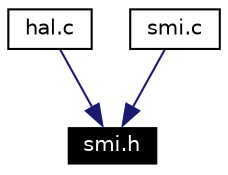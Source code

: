 digraph G
{
  edge [fontname="Helvetica",fontsize=10,labelfontname="Helvetica",labelfontsize=10];
  node [fontname="Helvetica",fontsize=10,shape=record];
  Node1 [label="smi.h",height=0.2,width=0.4,color="white", fillcolor="black", style="filled" fontcolor="white"];
  Node2 -> Node1 [color="midnightblue",fontsize=10,style="solid",fontname="Helvetica"];
  Node2 [label="hal.c",height=0.2,width=0.4,color="black",URL="$i386_2hal_2hal_8c.html"];
  Node3 -> Node1 [color="midnightblue",fontsize=10,style="solid",fontname="Helvetica"];
  Node3 [label="smi.c",height=0.2,width=0.4,color="black",URL="$smi_8c.html"];
}
